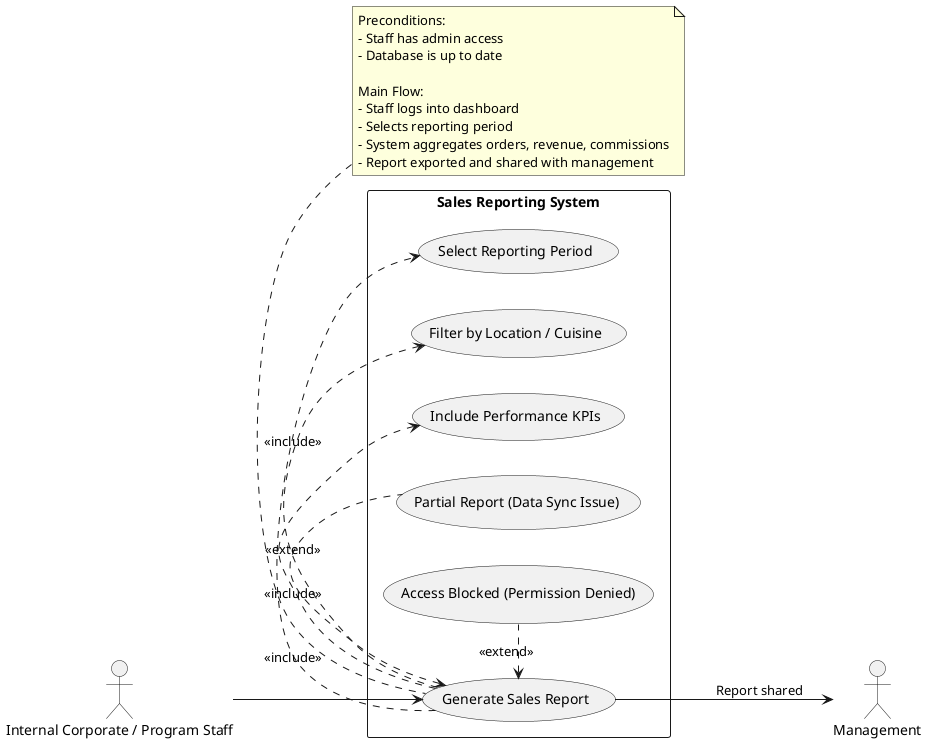 @startuml
left to right direction
actor "Internal Corporate / Program Staff" as Staff
actor "Management" as Management

rectangle "Sales Reporting System" {
  usecase "Generate Sales Report" as UC1
  usecase "Select Reporting Period" as UC1a
  usecase "Filter by Location / Cuisine" as UC1b
  usecase "Include Performance KPIs" as UC1c
  usecase "Partial Report (Data Sync Issue)" as UC1alt1
  usecase "Access Blocked (Permission Denied)" as UC1alt2
}

Staff --> UC1
UC1 --> Management : "Report shared"

UC1 .> UC1a : <<include>>
UC1 .> UC1b : <<include>>
UC1 .> UC1c : <<include>>
UC1 <. UC1alt1 : <<extend>>
UC1 <. UC1alt2 : <<extend>>

note top of UC1
  Preconditions:
  - Staff has admin access
  - Database is up to date

  Main Flow:
  - Staff logs into dashboard
  - Selects reporting period
  - System aggregates orders, revenue, commissions
  - Report exported and shared with management
end note
@enduml
